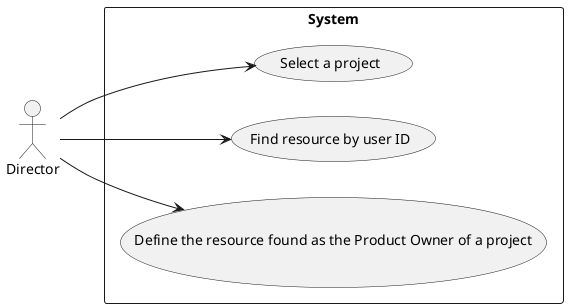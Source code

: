 @startuml
'https://plantuml.com/use-case-diagram

left to right direction
:Director: as User
rectangle System{

    usecase "Select a project" as US1
    usecase "Find resource by user ID" as US2
    usecase "Define the resource found as the Product Owner of a project" as US3
}

User --> US1
User --> US2
User --> US3

@enduml